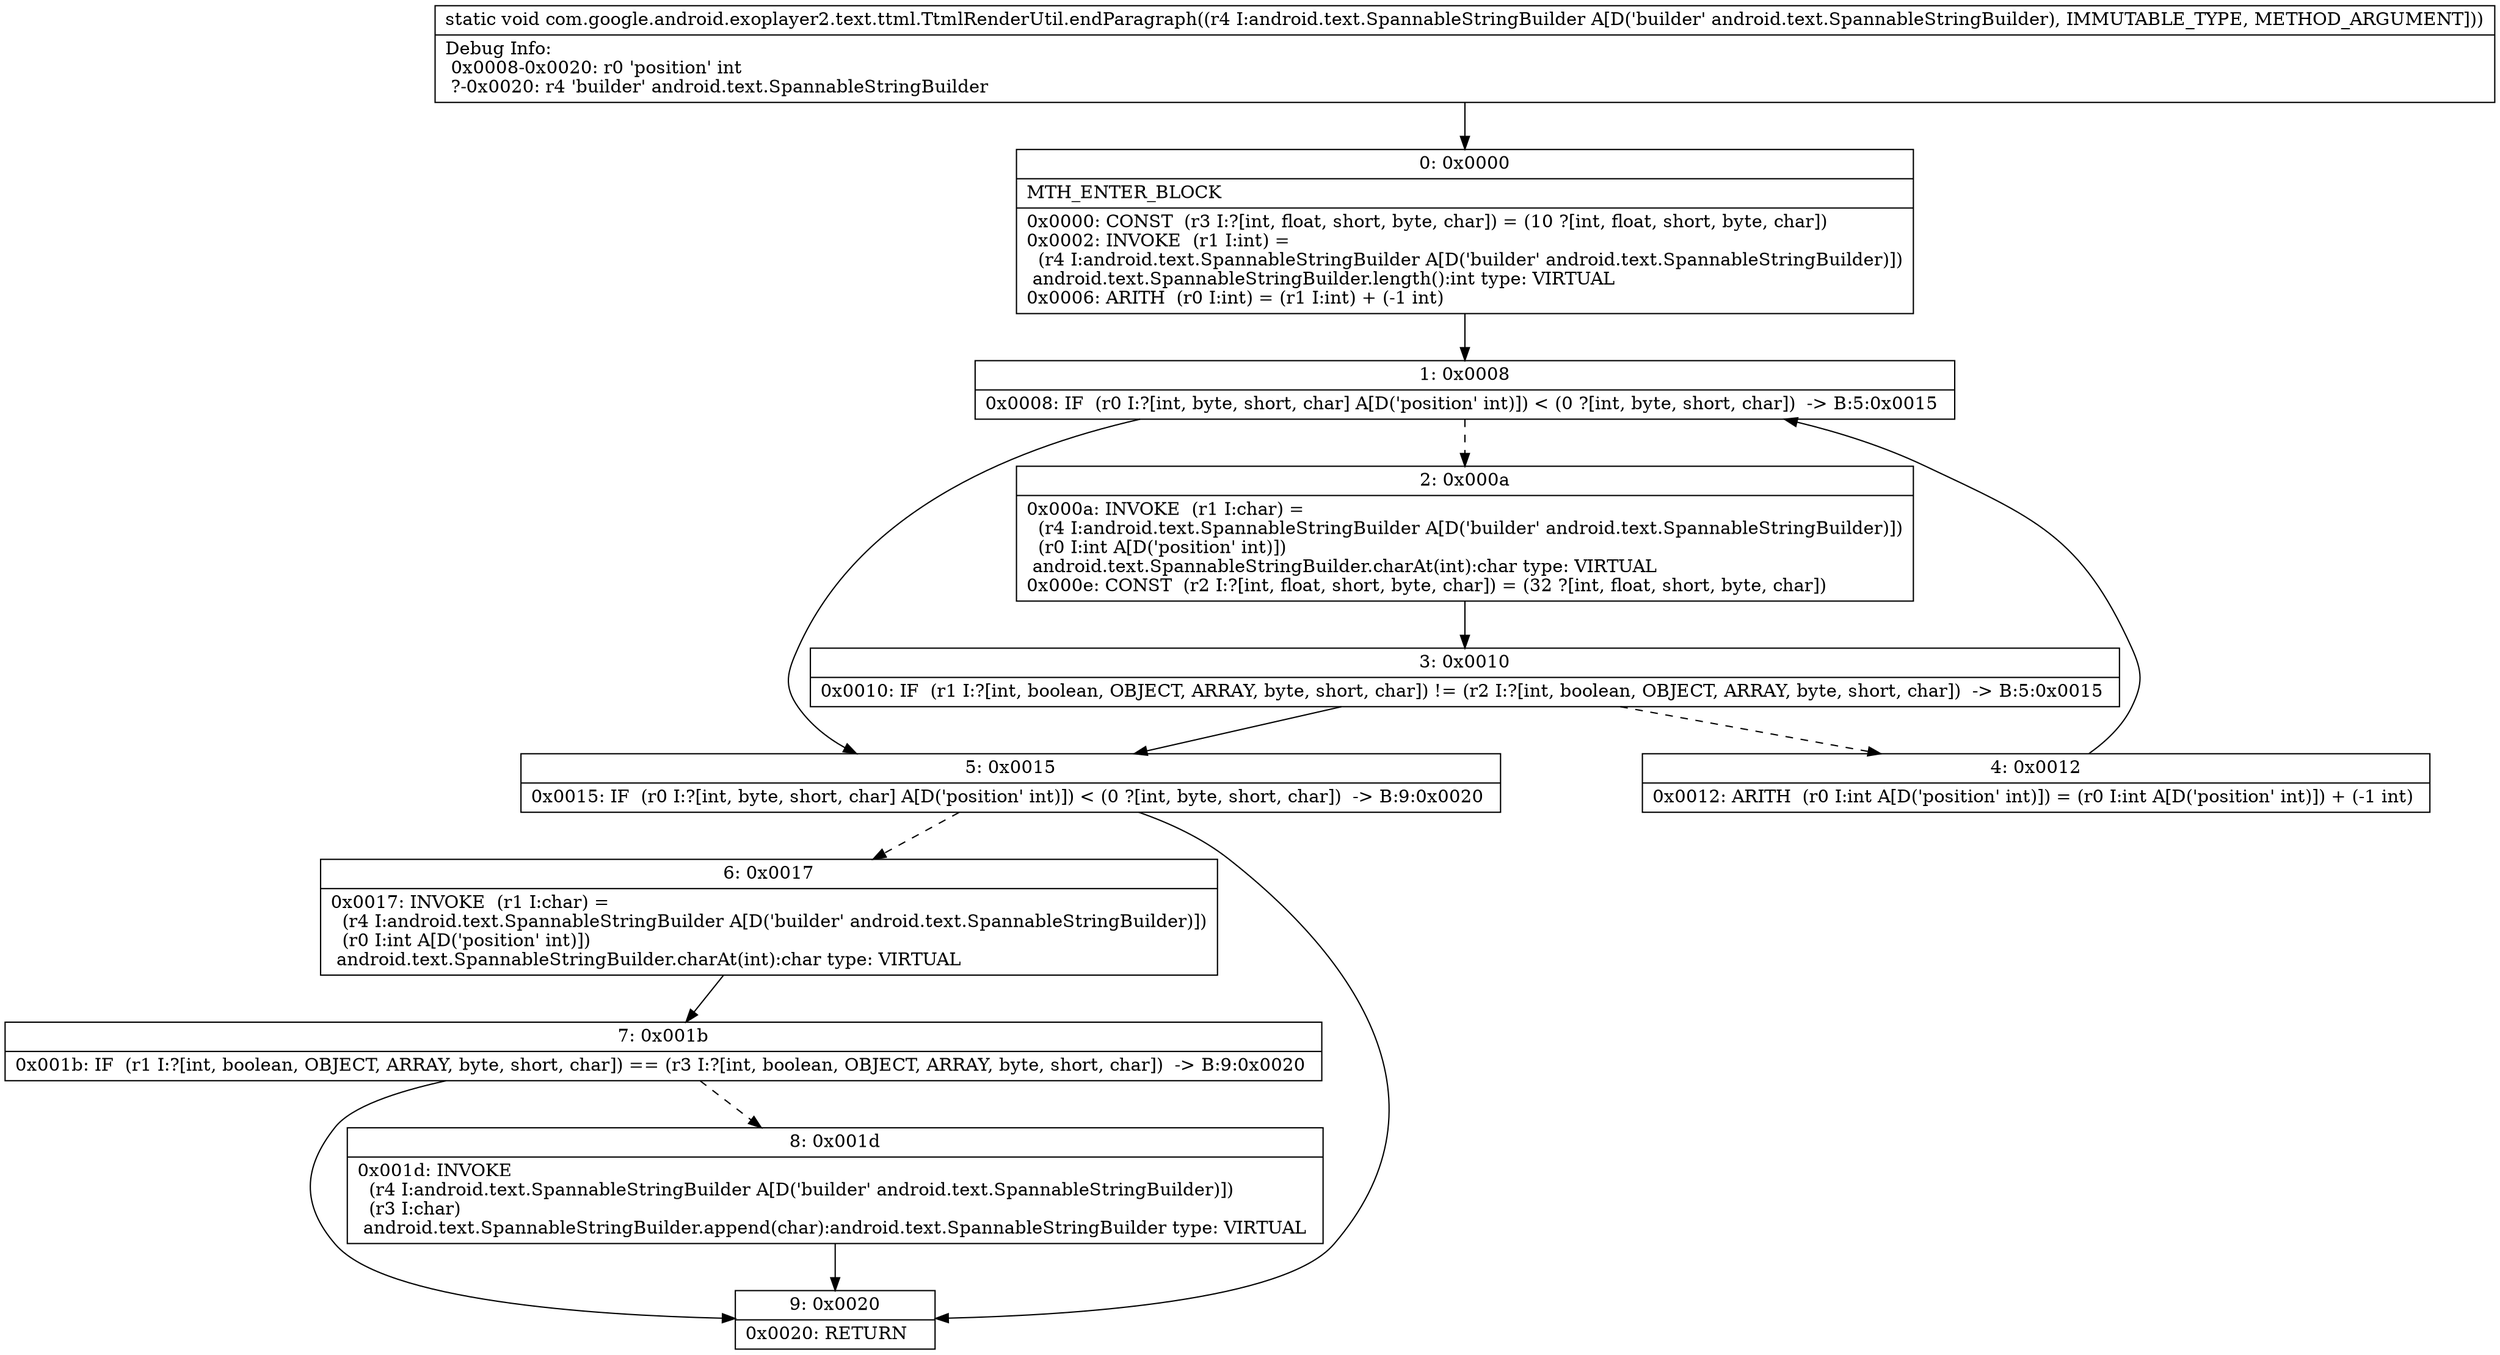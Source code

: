 digraph "CFG forcom.google.android.exoplayer2.text.ttml.TtmlRenderUtil.endParagraph(Landroid\/text\/SpannableStringBuilder;)V" {
Node_0 [shape=record,label="{0\:\ 0x0000|MTH_ENTER_BLOCK\l|0x0000: CONST  (r3 I:?[int, float, short, byte, char]) = (10 ?[int, float, short, byte, char]) \l0x0002: INVOKE  (r1 I:int) = \l  (r4 I:android.text.SpannableStringBuilder A[D('builder' android.text.SpannableStringBuilder)])\l android.text.SpannableStringBuilder.length():int type: VIRTUAL \l0x0006: ARITH  (r0 I:int) = (r1 I:int) + (\-1 int) \l}"];
Node_1 [shape=record,label="{1\:\ 0x0008|0x0008: IF  (r0 I:?[int, byte, short, char] A[D('position' int)]) \< (0 ?[int, byte, short, char])  \-\> B:5:0x0015 \l}"];
Node_2 [shape=record,label="{2\:\ 0x000a|0x000a: INVOKE  (r1 I:char) = \l  (r4 I:android.text.SpannableStringBuilder A[D('builder' android.text.SpannableStringBuilder)])\l  (r0 I:int A[D('position' int)])\l android.text.SpannableStringBuilder.charAt(int):char type: VIRTUAL \l0x000e: CONST  (r2 I:?[int, float, short, byte, char]) = (32 ?[int, float, short, byte, char]) \l}"];
Node_3 [shape=record,label="{3\:\ 0x0010|0x0010: IF  (r1 I:?[int, boolean, OBJECT, ARRAY, byte, short, char]) != (r2 I:?[int, boolean, OBJECT, ARRAY, byte, short, char])  \-\> B:5:0x0015 \l}"];
Node_4 [shape=record,label="{4\:\ 0x0012|0x0012: ARITH  (r0 I:int A[D('position' int)]) = (r0 I:int A[D('position' int)]) + (\-1 int) \l}"];
Node_5 [shape=record,label="{5\:\ 0x0015|0x0015: IF  (r0 I:?[int, byte, short, char] A[D('position' int)]) \< (0 ?[int, byte, short, char])  \-\> B:9:0x0020 \l}"];
Node_6 [shape=record,label="{6\:\ 0x0017|0x0017: INVOKE  (r1 I:char) = \l  (r4 I:android.text.SpannableStringBuilder A[D('builder' android.text.SpannableStringBuilder)])\l  (r0 I:int A[D('position' int)])\l android.text.SpannableStringBuilder.charAt(int):char type: VIRTUAL \l}"];
Node_7 [shape=record,label="{7\:\ 0x001b|0x001b: IF  (r1 I:?[int, boolean, OBJECT, ARRAY, byte, short, char]) == (r3 I:?[int, boolean, OBJECT, ARRAY, byte, short, char])  \-\> B:9:0x0020 \l}"];
Node_8 [shape=record,label="{8\:\ 0x001d|0x001d: INVOKE  \l  (r4 I:android.text.SpannableStringBuilder A[D('builder' android.text.SpannableStringBuilder)])\l  (r3 I:char)\l android.text.SpannableStringBuilder.append(char):android.text.SpannableStringBuilder type: VIRTUAL \l}"];
Node_9 [shape=record,label="{9\:\ 0x0020|0x0020: RETURN   \l}"];
MethodNode[shape=record,label="{static void com.google.android.exoplayer2.text.ttml.TtmlRenderUtil.endParagraph((r4 I:android.text.SpannableStringBuilder A[D('builder' android.text.SpannableStringBuilder), IMMUTABLE_TYPE, METHOD_ARGUMENT]))  | Debug Info:\l  0x0008\-0x0020: r0 'position' int\l  ?\-0x0020: r4 'builder' android.text.SpannableStringBuilder\l}"];
MethodNode -> Node_0;
Node_0 -> Node_1;
Node_1 -> Node_2[style=dashed];
Node_1 -> Node_5;
Node_2 -> Node_3;
Node_3 -> Node_4[style=dashed];
Node_3 -> Node_5;
Node_4 -> Node_1;
Node_5 -> Node_6[style=dashed];
Node_5 -> Node_9;
Node_6 -> Node_7;
Node_7 -> Node_8[style=dashed];
Node_7 -> Node_9;
Node_8 -> Node_9;
}

